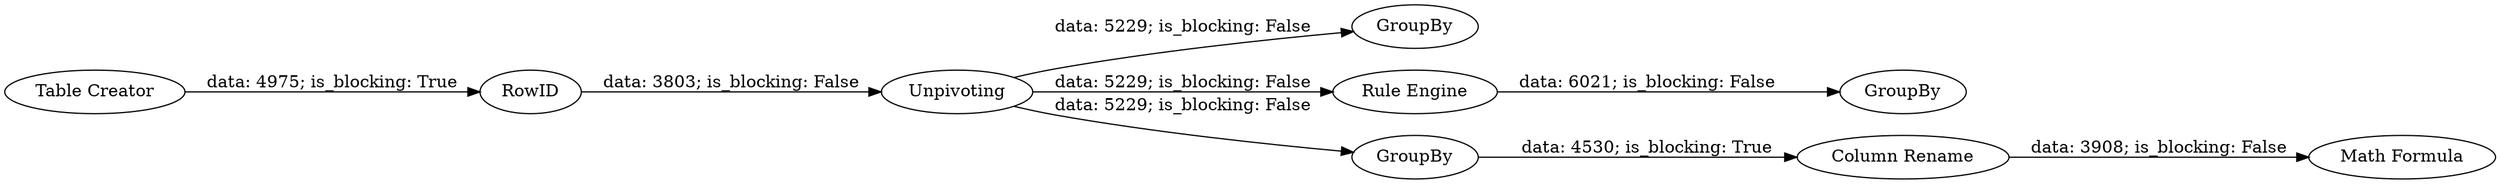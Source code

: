 digraph {
	"4204455538345327352_2" [label=GroupBy]
	"4204455538345327352_9" [label=GroupBy]
	"4204455538345327352_8" [label="Rule Engine"]
	"4204455538345327352_1" [label="Table Creator"]
	"4204455538345327352_7" [label="Math Formula"]
	"4204455538345327352_3" [label=Unpivoting]
	"4204455538345327352_5" [label=GroupBy]
	"4204455538345327352_6" [label="Column Rename"]
	"4204455538345327352_4" [label=RowID]
	"4204455538345327352_3" -> "4204455538345327352_5" [label="data: 5229; is_blocking: False"]
	"4204455538345327352_3" -> "4204455538345327352_2" [label="data: 5229; is_blocking: False"]
	"4204455538345327352_6" -> "4204455538345327352_7" [label="data: 3908; is_blocking: False"]
	"4204455538345327352_3" -> "4204455538345327352_8" [label="data: 5229; is_blocking: False"]
	"4204455538345327352_8" -> "4204455538345327352_9" [label="data: 6021; is_blocking: False"]
	"4204455538345327352_4" -> "4204455538345327352_3" [label="data: 3803; is_blocking: False"]
	"4204455538345327352_1" -> "4204455538345327352_4" [label="data: 4975; is_blocking: True"]
	"4204455538345327352_5" -> "4204455538345327352_6" [label="data: 4530; is_blocking: True"]
	rankdir=LR
}
